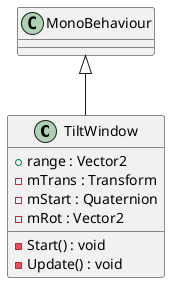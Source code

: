 @startuml
class TiltWindow {
    + range : Vector2
    - mTrans : Transform
    - mStart : Quaternion
    - mRot : Vector2
    - Start() : void
    - Update() : void
}
MonoBehaviour <|-- TiltWindow
@enduml
